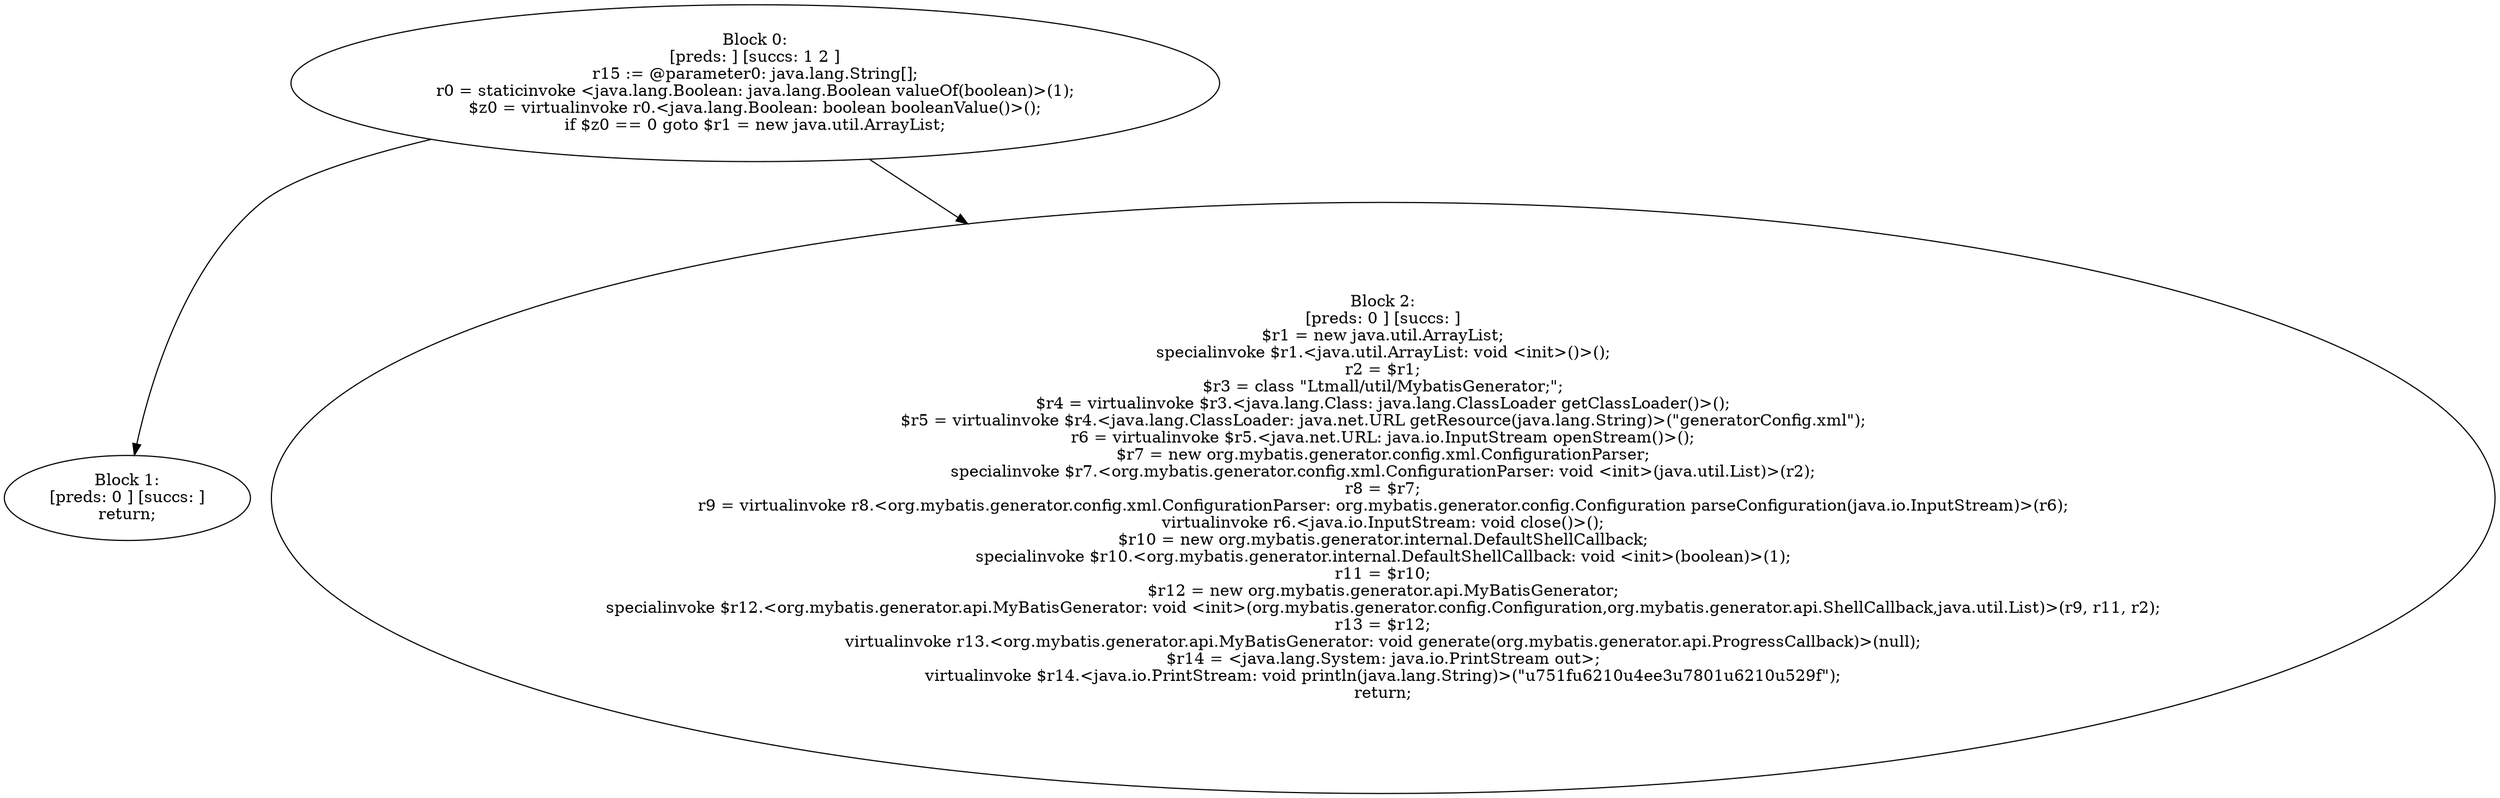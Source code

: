 digraph "unitGraph" {
    "Block 0:
[preds: ] [succs: 1 2 ]
r15 := @parameter0: java.lang.String[];
r0 = staticinvoke <java.lang.Boolean: java.lang.Boolean valueOf(boolean)>(1);
$z0 = virtualinvoke r0.<java.lang.Boolean: boolean booleanValue()>();
if $z0 == 0 goto $r1 = new java.util.ArrayList;
"
    "Block 1:
[preds: 0 ] [succs: ]
return;
"
    "Block 2:
[preds: 0 ] [succs: ]
$r1 = new java.util.ArrayList;
specialinvoke $r1.<java.util.ArrayList: void <init>()>();
r2 = $r1;
$r3 = class \"Ltmall/util/MybatisGenerator;\";
$r4 = virtualinvoke $r3.<java.lang.Class: java.lang.ClassLoader getClassLoader()>();
$r5 = virtualinvoke $r4.<java.lang.ClassLoader: java.net.URL getResource(java.lang.String)>(\"generatorConfig.xml\");
r6 = virtualinvoke $r5.<java.net.URL: java.io.InputStream openStream()>();
$r7 = new org.mybatis.generator.config.xml.ConfigurationParser;
specialinvoke $r7.<org.mybatis.generator.config.xml.ConfigurationParser: void <init>(java.util.List)>(r2);
r8 = $r7;
r9 = virtualinvoke r8.<org.mybatis.generator.config.xml.ConfigurationParser: org.mybatis.generator.config.Configuration parseConfiguration(java.io.InputStream)>(r6);
virtualinvoke r6.<java.io.InputStream: void close()>();
$r10 = new org.mybatis.generator.internal.DefaultShellCallback;
specialinvoke $r10.<org.mybatis.generator.internal.DefaultShellCallback: void <init>(boolean)>(1);
r11 = $r10;
$r12 = new org.mybatis.generator.api.MyBatisGenerator;
specialinvoke $r12.<org.mybatis.generator.api.MyBatisGenerator: void <init>(org.mybatis.generator.config.Configuration,org.mybatis.generator.api.ShellCallback,java.util.List)>(r9, r11, r2);
r13 = $r12;
virtualinvoke r13.<org.mybatis.generator.api.MyBatisGenerator: void generate(org.mybatis.generator.api.ProgressCallback)>(null);
$r14 = <java.lang.System: java.io.PrintStream out>;
virtualinvoke $r14.<java.io.PrintStream: void println(java.lang.String)>(\"\u751f\u6210\u4ee3\u7801\u6210\u529f\");
return;
"
    "Block 0:
[preds: ] [succs: 1 2 ]
r15 := @parameter0: java.lang.String[];
r0 = staticinvoke <java.lang.Boolean: java.lang.Boolean valueOf(boolean)>(1);
$z0 = virtualinvoke r0.<java.lang.Boolean: boolean booleanValue()>();
if $z0 == 0 goto $r1 = new java.util.ArrayList;
"->"Block 1:
[preds: 0 ] [succs: ]
return;
";
    "Block 0:
[preds: ] [succs: 1 2 ]
r15 := @parameter0: java.lang.String[];
r0 = staticinvoke <java.lang.Boolean: java.lang.Boolean valueOf(boolean)>(1);
$z0 = virtualinvoke r0.<java.lang.Boolean: boolean booleanValue()>();
if $z0 == 0 goto $r1 = new java.util.ArrayList;
"->"Block 2:
[preds: 0 ] [succs: ]
$r1 = new java.util.ArrayList;
specialinvoke $r1.<java.util.ArrayList: void <init>()>();
r2 = $r1;
$r3 = class \"Ltmall/util/MybatisGenerator;\";
$r4 = virtualinvoke $r3.<java.lang.Class: java.lang.ClassLoader getClassLoader()>();
$r5 = virtualinvoke $r4.<java.lang.ClassLoader: java.net.URL getResource(java.lang.String)>(\"generatorConfig.xml\");
r6 = virtualinvoke $r5.<java.net.URL: java.io.InputStream openStream()>();
$r7 = new org.mybatis.generator.config.xml.ConfigurationParser;
specialinvoke $r7.<org.mybatis.generator.config.xml.ConfigurationParser: void <init>(java.util.List)>(r2);
r8 = $r7;
r9 = virtualinvoke r8.<org.mybatis.generator.config.xml.ConfigurationParser: org.mybatis.generator.config.Configuration parseConfiguration(java.io.InputStream)>(r6);
virtualinvoke r6.<java.io.InputStream: void close()>();
$r10 = new org.mybatis.generator.internal.DefaultShellCallback;
specialinvoke $r10.<org.mybatis.generator.internal.DefaultShellCallback: void <init>(boolean)>(1);
r11 = $r10;
$r12 = new org.mybatis.generator.api.MyBatisGenerator;
specialinvoke $r12.<org.mybatis.generator.api.MyBatisGenerator: void <init>(org.mybatis.generator.config.Configuration,org.mybatis.generator.api.ShellCallback,java.util.List)>(r9, r11, r2);
r13 = $r12;
virtualinvoke r13.<org.mybatis.generator.api.MyBatisGenerator: void generate(org.mybatis.generator.api.ProgressCallback)>(null);
$r14 = <java.lang.System: java.io.PrintStream out>;
virtualinvoke $r14.<java.io.PrintStream: void println(java.lang.String)>(\"\u751f\u6210\u4ee3\u7801\u6210\u529f\");
return;
";
}

